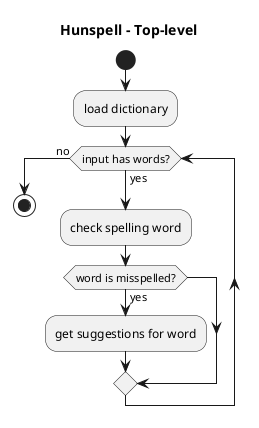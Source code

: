 @startuml

title Hunspell - Top-level

start
:load dictionary;
while (input has words?) is (yes)
	:check spelling word;
	if (word is misspelled?) then (yes)
		:get suggestions for word;
	endif
endwhile (no)
stop

@enduml
